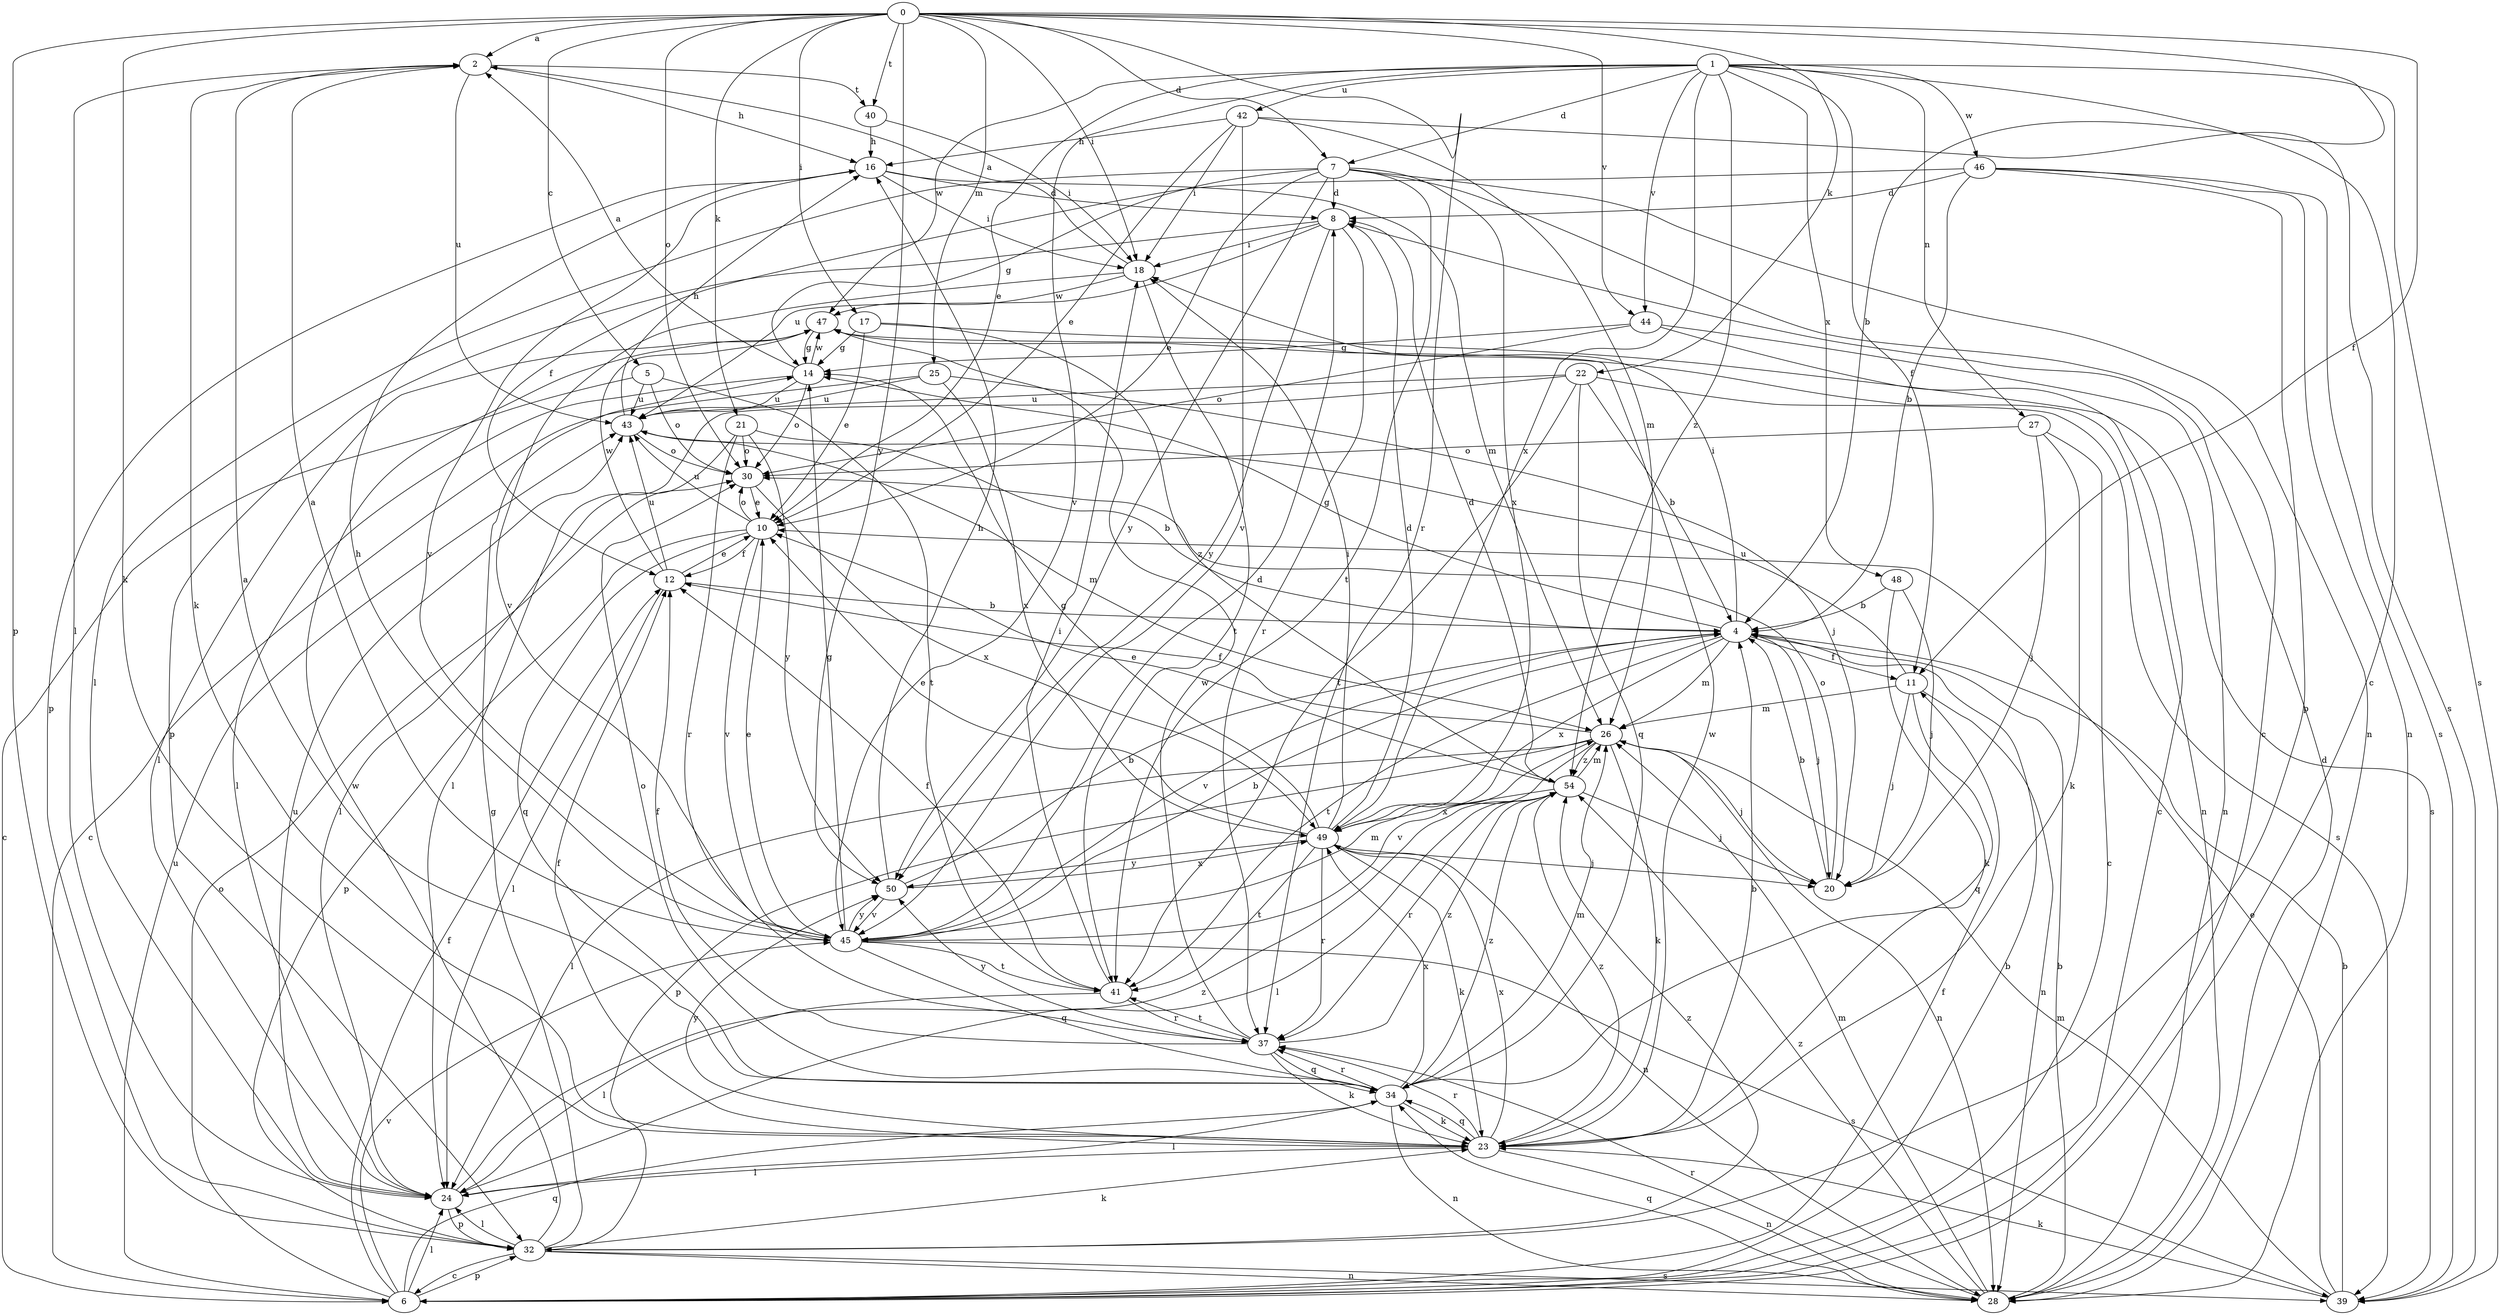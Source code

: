 strict digraph  {
0;
1;
2;
4;
5;
6;
7;
8;
10;
11;
12;
14;
16;
17;
18;
20;
21;
22;
23;
24;
25;
26;
27;
28;
30;
32;
34;
37;
39;
40;
41;
42;
43;
44;
45;
46;
47;
48;
49;
50;
54;
0 -> 2  [label=a];
0 -> 4  [label=b];
0 -> 5  [label=c];
0 -> 7  [label=d];
0 -> 11  [label=f];
0 -> 17  [label=i];
0 -> 18  [label=i];
0 -> 21  [label=k];
0 -> 22  [label=k];
0 -> 23  [label=k];
0 -> 25  [label=m];
0 -> 30  [label=o];
0 -> 32  [label=p];
0 -> 37  [label=r];
0 -> 40  [label=t];
0 -> 44  [label=v];
0 -> 50  [label=y];
1 -> 6  [label=c];
1 -> 7  [label=d];
1 -> 10  [label=e];
1 -> 11  [label=f];
1 -> 27  [label=n];
1 -> 39  [label=s];
1 -> 42  [label=u];
1 -> 44  [label=v];
1 -> 45  [label=v];
1 -> 46  [label=w];
1 -> 47  [label=w];
1 -> 48  [label=x];
1 -> 49  [label=x];
1 -> 54  [label=z];
2 -> 16  [label=h];
2 -> 23  [label=k];
2 -> 24  [label=l];
2 -> 40  [label=t];
2 -> 43  [label=u];
4 -> 11  [label=f];
4 -> 14  [label=g];
4 -> 18  [label=i];
4 -> 20  [label=j];
4 -> 26  [label=m];
4 -> 41  [label=t];
4 -> 45  [label=v];
4 -> 49  [label=x];
5 -> 6  [label=c];
5 -> 30  [label=o];
5 -> 41  [label=t];
5 -> 43  [label=u];
6 -> 4  [label=b];
6 -> 11  [label=f];
6 -> 12  [label=f];
6 -> 24  [label=l];
6 -> 30  [label=o];
6 -> 32  [label=p];
6 -> 34  [label=q];
6 -> 43  [label=u];
6 -> 45  [label=v];
7 -> 6  [label=c];
7 -> 8  [label=d];
7 -> 10  [label=e];
7 -> 14  [label=g];
7 -> 24  [label=l];
7 -> 28  [label=n];
7 -> 41  [label=t];
7 -> 49  [label=x];
7 -> 50  [label=y];
8 -> 18  [label=i];
8 -> 32  [label=p];
8 -> 37  [label=r];
8 -> 43  [label=u];
8 -> 50  [label=y];
10 -> 12  [label=f];
10 -> 30  [label=o];
10 -> 32  [label=p];
10 -> 34  [label=q];
10 -> 43  [label=u];
10 -> 45  [label=v];
11 -> 20  [label=j];
11 -> 26  [label=m];
11 -> 28  [label=n];
11 -> 34  [label=q];
11 -> 43  [label=u];
12 -> 4  [label=b];
12 -> 10  [label=e];
12 -> 24  [label=l];
12 -> 43  [label=u];
12 -> 47  [label=w];
14 -> 2  [label=a];
14 -> 24  [label=l];
14 -> 30  [label=o];
14 -> 43  [label=u];
14 -> 47  [label=w];
16 -> 8  [label=d];
16 -> 18  [label=i];
16 -> 26  [label=m];
16 -> 32  [label=p];
16 -> 45  [label=v];
17 -> 10  [label=e];
17 -> 14  [label=g];
17 -> 39  [label=s];
17 -> 54  [label=z];
18 -> 2  [label=a];
18 -> 41  [label=t];
18 -> 45  [label=v];
18 -> 47  [label=w];
20 -> 4  [label=b];
20 -> 30  [label=o];
21 -> 4  [label=b];
21 -> 24  [label=l];
21 -> 30  [label=o];
21 -> 37  [label=r];
21 -> 50  [label=y];
22 -> 4  [label=b];
22 -> 24  [label=l];
22 -> 34  [label=q];
22 -> 39  [label=s];
22 -> 41  [label=t];
22 -> 43  [label=u];
23 -> 4  [label=b];
23 -> 12  [label=f];
23 -> 24  [label=l];
23 -> 28  [label=n];
23 -> 34  [label=q];
23 -> 37  [label=r];
23 -> 47  [label=w];
23 -> 49  [label=x];
23 -> 50  [label=y];
23 -> 54  [label=z];
24 -> 32  [label=p];
24 -> 43  [label=u];
24 -> 54  [label=z];
25 -> 6  [label=c];
25 -> 20  [label=j];
25 -> 43  [label=u];
25 -> 49  [label=x];
26 -> 12  [label=f];
26 -> 20  [label=j];
26 -> 23  [label=k];
26 -> 24  [label=l];
26 -> 28  [label=n];
26 -> 32  [label=p];
26 -> 45  [label=v];
26 -> 54  [label=z];
27 -> 6  [label=c];
27 -> 20  [label=j];
27 -> 23  [label=k];
27 -> 30  [label=o];
28 -> 4  [label=b];
28 -> 8  [label=d];
28 -> 26  [label=m];
28 -> 34  [label=q];
28 -> 37  [label=r];
28 -> 54  [label=z];
30 -> 10  [label=e];
30 -> 49  [label=x];
32 -> 6  [label=c];
32 -> 14  [label=g];
32 -> 23  [label=k];
32 -> 24  [label=l];
32 -> 28  [label=n];
32 -> 39  [label=s];
32 -> 47  [label=w];
32 -> 54  [label=z];
34 -> 2  [label=a];
34 -> 23  [label=k];
34 -> 24  [label=l];
34 -> 26  [label=m];
34 -> 28  [label=n];
34 -> 30  [label=o];
34 -> 37  [label=r];
34 -> 49  [label=x];
34 -> 54  [label=z];
37 -> 12  [label=f];
37 -> 23  [label=k];
37 -> 34  [label=q];
37 -> 41  [label=t];
37 -> 47  [label=w];
37 -> 50  [label=y];
37 -> 54  [label=z];
39 -> 4  [label=b];
39 -> 10  [label=e];
39 -> 23  [label=k];
39 -> 26  [label=m];
40 -> 16  [label=h];
40 -> 18  [label=i];
41 -> 12  [label=f];
41 -> 18  [label=i];
41 -> 24  [label=l];
41 -> 37  [label=r];
42 -> 10  [label=e];
42 -> 16  [label=h];
42 -> 18  [label=i];
42 -> 26  [label=m];
42 -> 39  [label=s];
42 -> 45  [label=v];
43 -> 16  [label=h];
43 -> 26  [label=m];
43 -> 30  [label=o];
44 -> 6  [label=c];
44 -> 14  [label=g];
44 -> 28  [label=n];
44 -> 30  [label=o];
45 -> 2  [label=a];
45 -> 4  [label=b];
45 -> 8  [label=d];
45 -> 10  [label=e];
45 -> 14  [label=g];
45 -> 16  [label=h];
45 -> 26  [label=m];
45 -> 34  [label=q];
45 -> 39  [label=s];
45 -> 41  [label=t];
45 -> 50  [label=y];
46 -> 4  [label=b];
46 -> 8  [label=d];
46 -> 12  [label=f];
46 -> 28  [label=n];
46 -> 32  [label=p];
46 -> 39  [label=s];
47 -> 14  [label=g];
47 -> 24  [label=l];
47 -> 28  [label=n];
48 -> 4  [label=b];
48 -> 20  [label=j];
48 -> 23  [label=k];
49 -> 8  [label=d];
49 -> 10  [label=e];
49 -> 14  [label=g];
49 -> 18  [label=i];
49 -> 20  [label=j];
49 -> 23  [label=k];
49 -> 28  [label=n];
49 -> 37  [label=r];
49 -> 41  [label=t];
49 -> 50  [label=y];
50 -> 4  [label=b];
50 -> 16  [label=h];
50 -> 45  [label=v];
50 -> 49  [label=x];
54 -> 8  [label=d];
54 -> 10  [label=e];
54 -> 20  [label=j];
54 -> 24  [label=l];
54 -> 26  [label=m];
54 -> 37  [label=r];
54 -> 49  [label=x];
}
